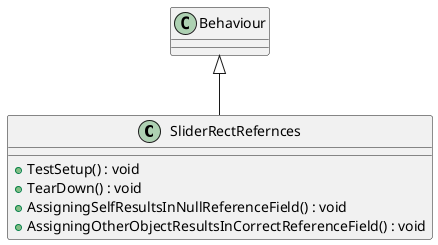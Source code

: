 @startuml
class SliderRectRefernces {
    + TestSetup() : void
    + TearDown() : void
    + AssigningSelfResultsInNullReferenceField() : void
    + AssigningOtherObjectResultsInCorrectReferenceField() : void
}
Behaviour <|-- SliderRectRefernces
@enduml
